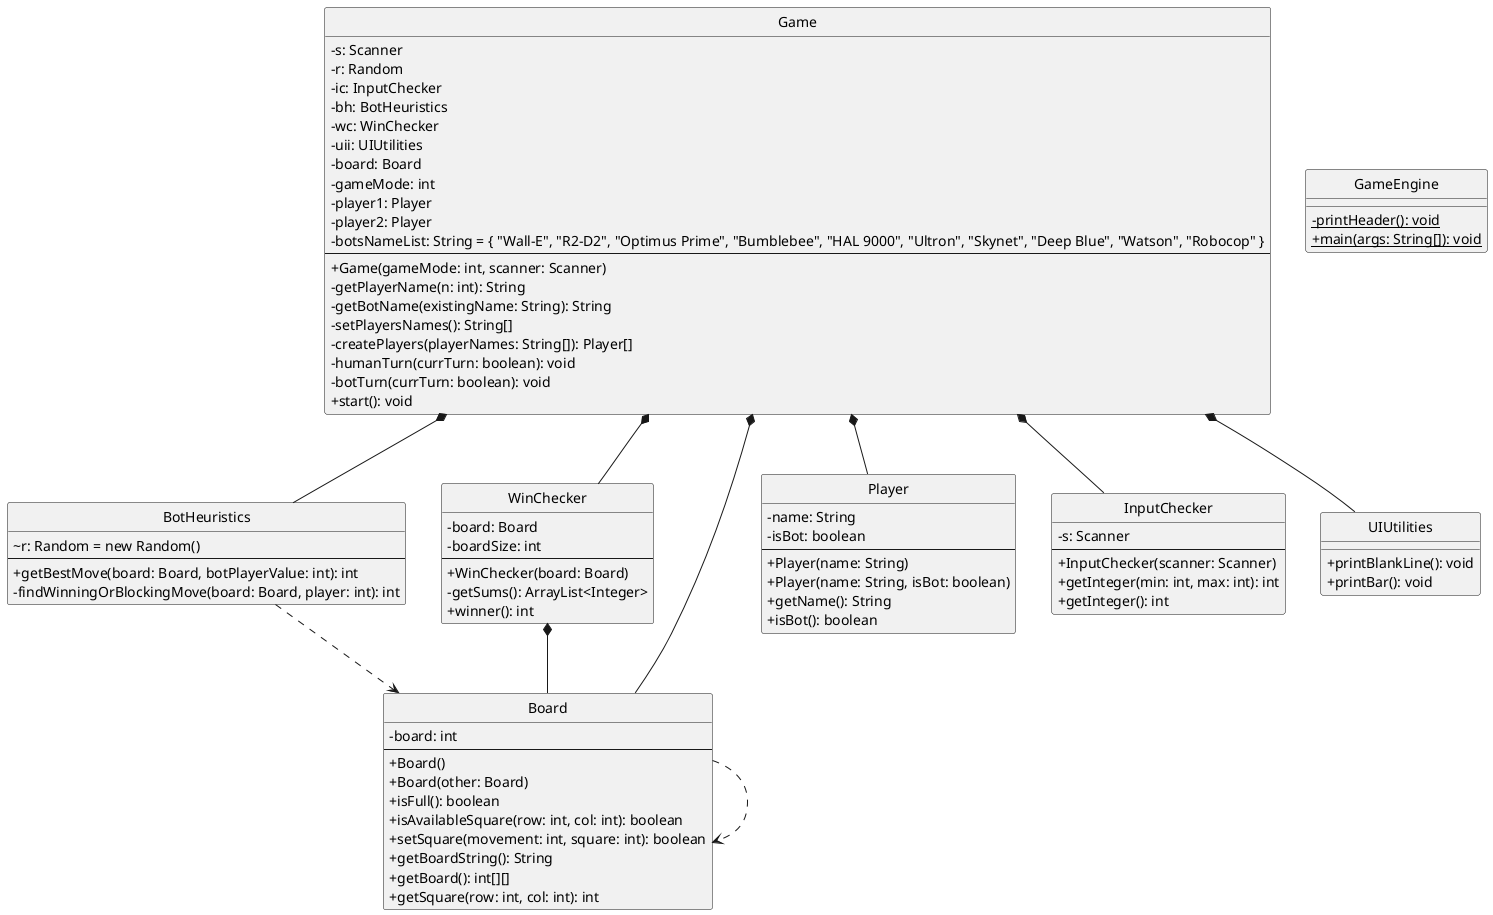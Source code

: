 ' Generated by UML Generator
' Encoded: XLLDJnin4BtdLrWvEKqMfTowQX59eIKI54HAEI0EpkvqOyLhRsqluKFqjzTVkx5HsbuIU_ncF7xpPlPOQI9rMxE1sb3U44bgL32Yr4nhILUjXaKX-98-0veErhG4L51PC1WC70hDXJw3LbAbQQ7Gom2Xtp97ruINeaQV48TjsE2HESioypEkGCz1wGln07WbY2np4yRyJT1Aw2j6da3-8Ao5756kH-xN-lwalBobd5DUNSev4uL9kDeJf74HOkVNBjklf0QNPAPoj2m8vo3jha_PRcYHemLlMlrv3SN60rRhF7sgDMuDq2GKmLfAStIpkD6KKKt1eUBaxBuoELo84lft-NpVvyW_VMSwZ4s66lNDk9wR-qtkfZYyCWI_eE4jOImx7KxGyFemEpcqYyj6qxfLw4hI6gnXtjOh1YjmcxFPEVemdKxj-ePfARXTBJTF7BHTdG0qQ6uAO3UtH2iFk1OhKOXcY5xxIbe-SVAW2LAUrfvVLtTJSlyK-mJCk-BuPmI0uTUTmgEbc5Tsqq4IhEg2EK8KxW_lxkrn8O5e20ZSzDUg7MpKCUizrcrD-FTMSboqKjf5RgGe611ka0-2bg42_yECNJVXpf3exfHNb0VrlHYSKT4hQam-HbMa18cZCFrvJIZ7H5PfxcdmdGHzyBU2StlRmRtYNErsRad_TELQjhLZTYObURAY-xZW6YgGHzPvIsrfyTl-SX6IBE8RtQcR0s4fzDeAfRztJDMNbZ4RDb3hZRC7GXan0bx-Qea4BCKsYAqGhDDIv6444f2r6GyrSDrfqrdtU3ZvMPeSoJYMMtyMNdjtxqHZpVzA9-75YyqJmoDPkt6ZZF3ZP3nPtWN7wD5Vx1EKnXY5z5mt9Kznk9ZUFiDuuEsRa2wd68JtzRczDSW4rvG7Lchoc8xo6FQMgcXwkZp6haNcZF3DkUcVk4ly2P5nlwNVeuE3ez07RlA_ox9qilVMTBRtvcYwzxPul4V-oILXR4UTkGFv7jbbTWoyDD_VFm
' URL: http://www.plantuml.com/plantuml/uml/XLLDJnin4BtdLrWvEKqMfTowQX59eIKI54HAEI0EpkvqOyLhRsqluKFqjzTVkx5HsbuIU_ncF7xpPlPOQI9rMxE1sb3U44bgL32Yr4nhILUjXaKX-98-0veErhG4L51PC1WC70hDXJw3LbAbQQ7Gom2Xtp97ruINeaQV48TjsE2HESioypEkGCz1wGln07WbY2np4yRyJT1Aw2j6da3-8Ao5756kH-xN-lwalBobd5DUNSev4uL9kDeJf74HOkVNBjklf0QNPAPoj2m8vo3jha_PRcYHemLlMlrv3SN60rRhF7sgDMuDq2GKmLfAStIpkD6KKKt1eUBaxBuoELo84lft-NpVvyW_VMSwZ4s66lNDk9wR-qtkfZYyCWI_eE4jOImx7KxGyFemEpcqYyj6qxfLw4hI6gnXtjOh1YjmcxFPEVemdKxj-ePfARXTBJTF7BHTdG0qQ6uAO3UtH2iFk1OhKOXcY5xxIbe-SVAW2LAUrfvVLtTJSlyK-mJCk-BuPmI0uTUTmgEbc5Tsqq4IhEg2EK8KxW_lxkrn8O5e20ZSzDUg7MpKCUizrcrD-FTMSboqKjf5RgGe611ka0-2bg42_yECNJVXpf3exfHNb0VrlHYSKT4hQam-HbMa18cZCFrvJIZ7H5PfxcdmdGHzyBU2StlRmRtYNErsRad_TELQjhLZTYObURAY-xZW6YgGHzPvIsrfyTl-SX6IBE8RtQcR0s4fzDeAfRztJDMNbZ4RDb3hZRC7GXan0bx-Qea4BCKsYAqGhDDIv6444f2r6GyrSDrfqrdtU3ZvMPeSoJYMMtyMNdjtxqHZpVzA9-75YyqJmoDPkt6ZZF3ZP3nPtWN7wD5Vx1EKnXY5z5mt9Kznk9ZUFiDuuEsRa2wd68JtzRczDSW4rvG7Lchoc8xo6FQMgcXwkZp6haNcZF3DkUcVk4ly2P5nlwNVeuE3ez07RlA_ox9qilVMTBRtvcYwzxPul4V-oILXR4UTkGFv7jbbTWoyDD_VFm
' Generated on: 2025-10-20T15:41:46.289710700

@startuml
skinparam classAttributeIconSize 0
hide circle

class BotHeuristics {
  ~r: Random = new Random()
  --
  +getBestMove(board: Board, botPlayerValue: int): int
  -findWinningOrBlockingMove(board: Board, player: int): int
}

class Game {
  -s: Scanner
  -r: Random
  -ic: InputChecker
  -bh: BotHeuristics
  -wc: WinChecker
  -uii: UIUtilities
  -board: Board
  -gameMode: int
  -player1: Player
  -player2: Player
  -botsNameList: String = { "Wall-E", "R2-D2", "Optimus Prime", "Bumblebee", "HAL 9000", "Ultron", "Skynet", "Deep Blue", "Watson", "Robocop" }
  --
  +Game(gameMode: int, scanner: Scanner)
  -getPlayerName(n: int): String
  -getBotName(existingName: String): String
  -setPlayersNames(): String[]
  -createPlayers(playerNames: String[]): Player[]
  -humanTurn(currTurn: boolean): void
  -botTurn(currTurn: boolean): void
  +start(): void
}

class GameEngine {
  -{static} printHeader(): void
  +{static} main(args: String[]): void
}

class WinChecker {
  -board: Board
  -boardSize: int
  --
  +WinChecker(board: Board)
  -getSums(): ArrayList<Integer>
  +winner(): int
}

class Board {
  -board: int
  --
  +Board()
  +Board(other: Board)
  +isFull(): boolean
  +isAvailableSquare(row: int, col: int): boolean
  +setSquare(movement: int, square: int): boolean
  +getBoardString(): String
  +getBoard(): int[][]
  +getSquare(row: int, col: int): int
}

class Player {
  -name: String
  -isBot: boolean
  --
  +Player(name: String)
  +Player(name: String, isBot: boolean)
  +getName(): String
  +isBot(): boolean
}

class InputChecker {
  -s: Scanner
  --
  +InputChecker(scanner: Scanner)
  +getInteger(min: int, max: int): int
  +getInteger(): int
}

class UIUtilities {
  +printBlankLine(): void
  +printBar(): void
}

BotHeuristics ..> Board
Game *-- InputChecker
Game *-- BotHeuristics
Game *-- WinChecker
Game *-- UIUtilities
Game *-- Board
Game *-- Player
WinChecker *-- Board
Board ..> Board
@enduml